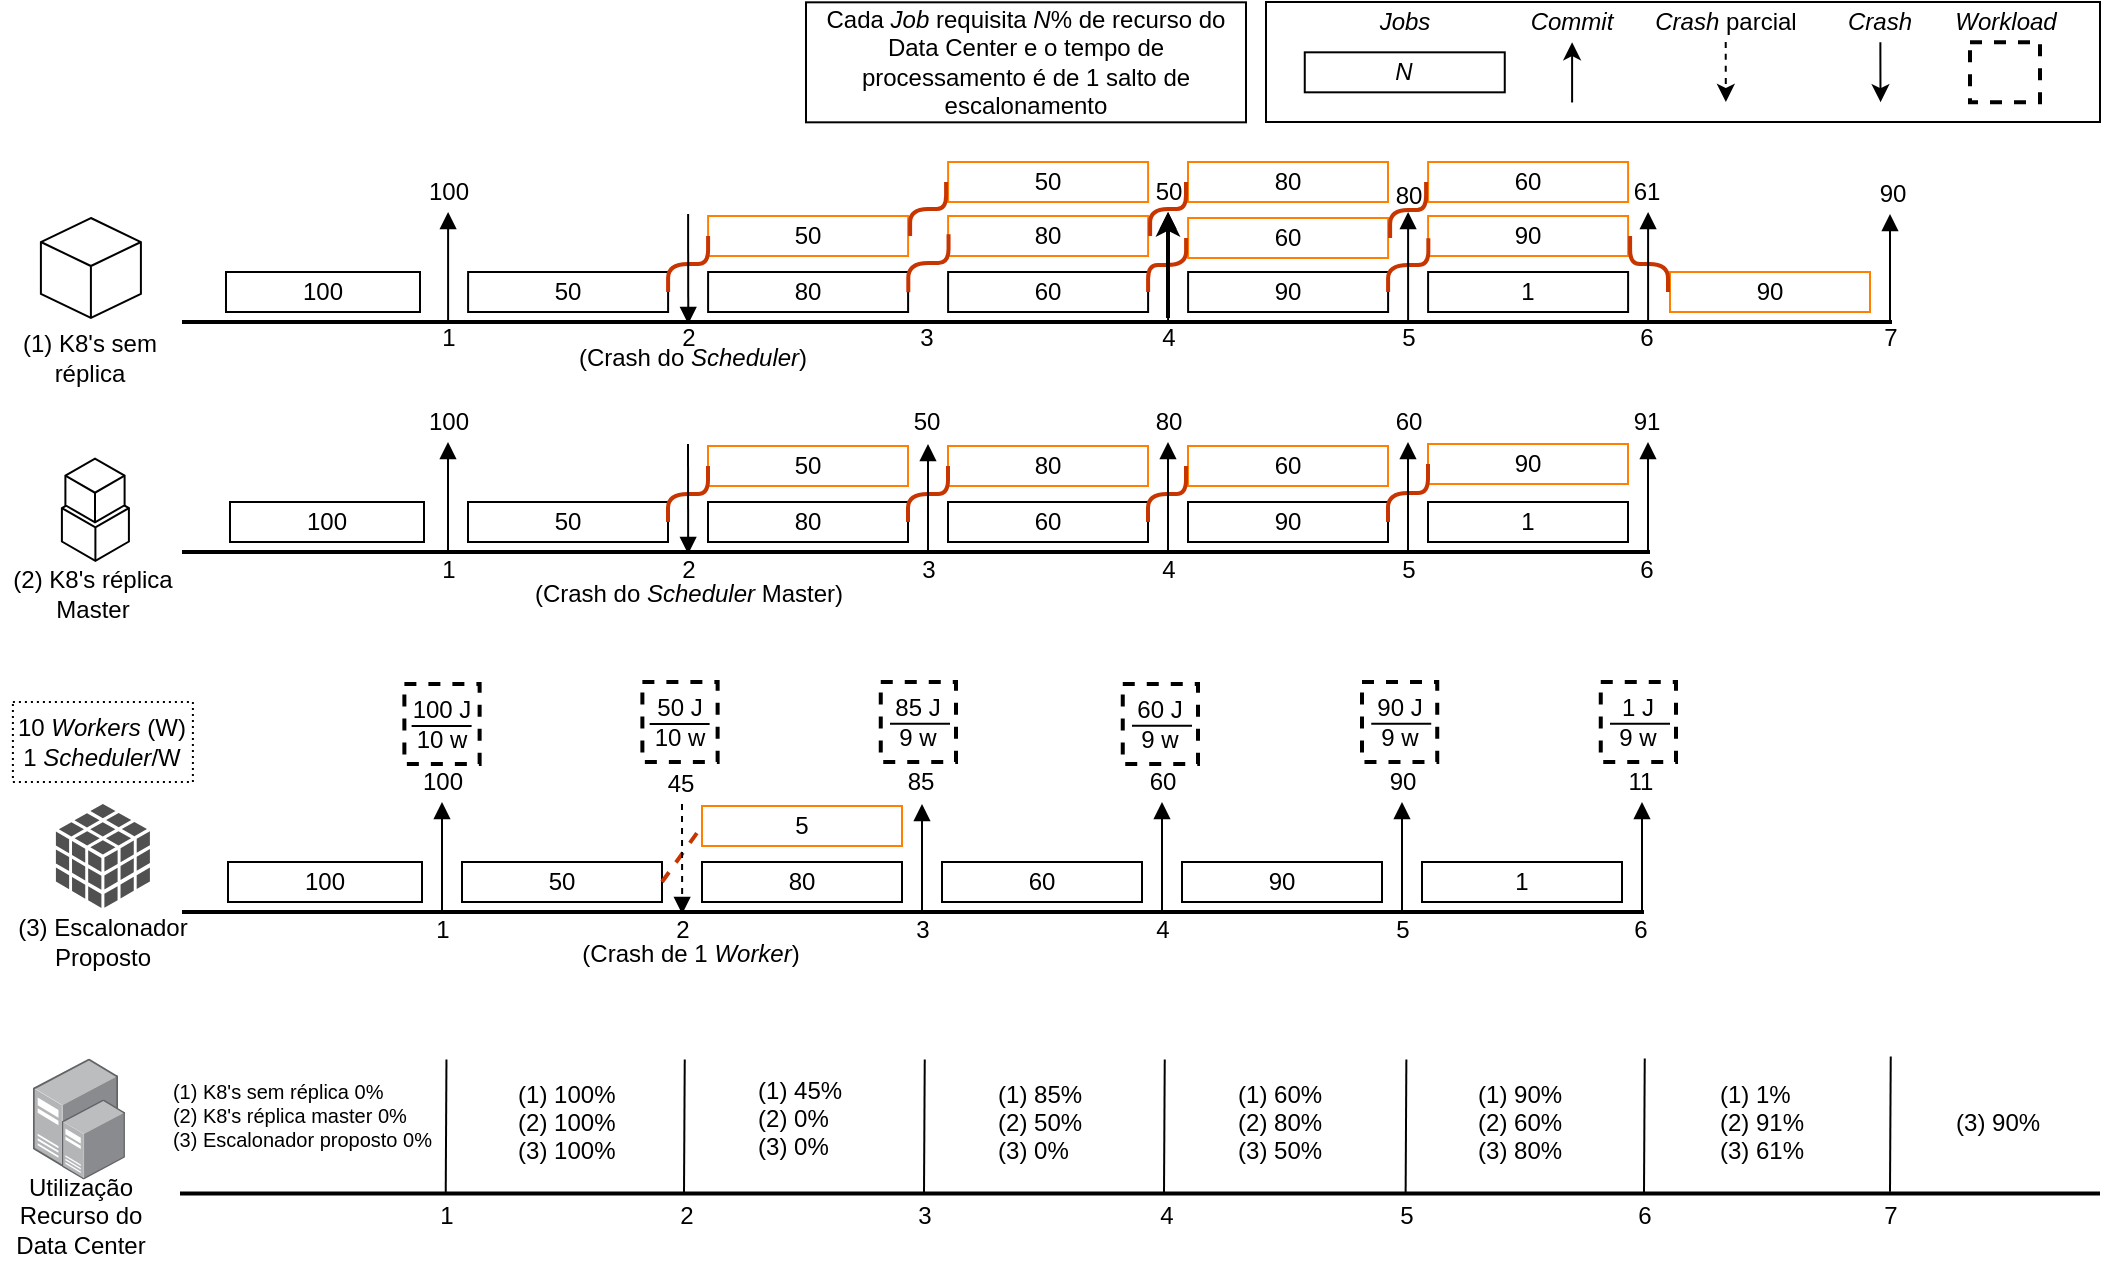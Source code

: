 <mxfile version="15.4.3" type="github">
  <diagram id="FEtA8soinpY8gCQ8ov9e" name="Page-1">
    <mxGraphModel dx="1822" dy="794" grid="1" gridSize="10" guides="1" tooltips="1" connect="1" arrows="1" fold="1" page="0" pageScale="1" pageWidth="827" pageHeight="1169" math="0" shadow="0">
      <root>
        <mxCell id="0" />
        <object label="work load" id="1">
          <mxCell parent="0" />
        </object>
        <mxCell id="Z7xoSQg9jsAGD2zMsVOJ-81" value="100" style="rounded=0;whiteSpace=wrap;html=1;strokeWidth=1;fillColor=none;" parent="1" vertex="1">
          <mxGeometry x="-87" y="550" width="97" height="20" as="geometry" />
        </mxCell>
        <mxCell id="Z7xoSQg9jsAGD2zMsVOJ-93" value="50" style="rounded=0;whiteSpace=wrap;html=1;strokeWidth=1;fillColor=none;" parent="1" vertex="1">
          <mxGeometry x="30" y="550" width="100" height="20" as="geometry" />
        </mxCell>
        <mxCell id="Z7xoSQg9jsAGD2zMsVOJ-104" value="80" style="rounded=0;whiteSpace=wrap;html=1;strokeWidth=1;fillColor=none;" parent="1" vertex="1">
          <mxGeometry x="150" y="550" width="100" height="20" as="geometry" />
        </mxCell>
        <mxCell id="Z7xoSQg9jsAGD2zMsVOJ-105" value="5" style="rounded=0;whiteSpace=wrap;html=1;strokeWidth=1;fillColor=none;perimeterSpacing=1;strokeColor=#FF8000;" parent="1" vertex="1">
          <mxGeometry x="150" y="522" width="100" height="20" as="geometry" />
        </mxCell>
        <mxCell id="Z7xoSQg9jsAGD2zMsVOJ-107" value="" style="endArrow=none;dashed=1;html=1;strokeWidth=2;exitX=1;exitY=0.5;exitDx=0;exitDy=0;fillColor=#fa6800;strokeColor=#C73500;" parent="1" source="Z7xoSQg9jsAGD2zMsVOJ-93" edge="1">
          <mxGeometry width="50" height="50" relative="1" as="geometry">
            <mxPoint x="270" y="670" as="sourcePoint" />
            <mxPoint x="150" y="532" as="targetPoint" />
          </mxGeometry>
        </mxCell>
        <mxCell id="Z7xoSQg9jsAGD2zMsVOJ-115" value="60" style="rounded=0;whiteSpace=wrap;html=1;strokeWidth=1;fillColor=none;" parent="1" vertex="1">
          <mxGeometry x="270" y="550" width="100" height="20" as="geometry" />
        </mxCell>
        <mxCell id="Z7xoSQg9jsAGD2zMsVOJ-119" value="90" style="rounded=0;whiteSpace=wrap;html=1;strokeWidth=1;fillColor=none;" parent="1" vertex="1">
          <mxGeometry x="390" y="550" width="100" height="20" as="geometry" />
        </mxCell>
        <mxCell id="Z7xoSQg9jsAGD2zMsVOJ-132" value="1" style="rounded=0;whiteSpace=wrap;html=1;strokeWidth=1;fillColor=none;" parent="1" vertex="1">
          <mxGeometry x="510" y="550" width="100" height="20" as="geometry" />
        </mxCell>
        <mxCell id="Z7xoSQg9jsAGD2zMsVOJ-150" value="50" style="rounded=0;whiteSpace=wrap;html=1;strokeWidth=1;fillColor=none;" parent="1" vertex="1">
          <mxGeometry x="33" y="370" width="100" height="20" as="geometry" />
        </mxCell>
        <mxCell id="Z7xoSQg9jsAGD2zMsVOJ-154" value="80" style="rounded=0;whiteSpace=wrap;html=1;strokeWidth=1;fillColor=none;" parent="1" vertex="1">
          <mxGeometry x="153" y="370" width="100" height="20" as="geometry" />
        </mxCell>
        <mxCell id="Z7xoSQg9jsAGD2zMsVOJ-155" value="50" style="rounded=0;whiteSpace=wrap;html=1;strokeWidth=1;fillColor=none;perimeterSpacing=1;strokeColor=#FF8000;" parent="1" vertex="1">
          <mxGeometry x="153" y="342" width="100" height="20" as="geometry" />
        </mxCell>
        <mxCell id="Z7xoSQg9jsAGD2zMsVOJ-156" value="" style="endArrow=none;html=1;strokeWidth=2;exitX=1;exitY=0.5;exitDx=0;exitDy=0;fillColor=#fa6800;strokeColor=#C73500;edgeStyle=elbowEdgeStyle;elbow=vertical;" parent="1" source="Z7xoSQg9jsAGD2zMsVOJ-150" edge="1">
          <mxGeometry width="50" height="50" relative="1" as="geometry">
            <mxPoint x="273" y="490" as="sourcePoint" />
            <mxPoint x="153" y="352" as="targetPoint" />
          </mxGeometry>
        </mxCell>
        <mxCell id="Z7xoSQg9jsAGD2zMsVOJ-159" value="60" style="rounded=0;whiteSpace=wrap;html=1;strokeWidth=1;fillColor=none;" parent="1" vertex="1">
          <mxGeometry x="273" y="370" width="100" height="20" as="geometry" />
        </mxCell>
        <mxCell id="Z7xoSQg9jsAGD2zMsVOJ-160" value="80" style="rounded=0;whiteSpace=wrap;html=1;strokeWidth=1;fillColor=none;perimeterSpacing=1;strokeColor=#FF8000;" parent="1" vertex="1">
          <mxGeometry x="273" y="342" width="100" height="20" as="geometry" />
        </mxCell>
        <mxCell id="Z7xoSQg9jsAGD2zMsVOJ-161" value="" style="endArrow=none;html=1;strokeWidth=2;exitX=1;exitY=0.5;exitDx=0;exitDy=0;fillColor=#fa6800;strokeColor=#C73500;edgeStyle=elbowEdgeStyle;elbow=vertical;" parent="1" edge="1">
          <mxGeometry width="50" height="50" relative="1" as="geometry">
            <mxPoint x="253" y="380" as="sourcePoint" />
            <mxPoint x="273" y="352.0" as="targetPoint" />
          </mxGeometry>
        </mxCell>
        <mxCell id="Z7xoSQg9jsAGD2zMsVOJ-163" value="90" style="rounded=0;whiteSpace=wrap;html=1;strokeWidth=1;fillColor=none;" parent="1" vertex="1">
          <mxGeometry x="393" y="370" width="100" height="20" as="geometry" />
        </mxCell>
        <mxCell id="Z7xoSQg9jsAGD2zMsVOJ-164" value="60" style="rounded=0;whiteSpace=wrap;html=1;strokeWidth=1;fillColor=none;perimeterSpacing=1;strokeColor=#FF8000;" parent="1" vertex="1">
          <mxGeometry x="393" y="342" width="100" height="20" as="geometry" />
        </mxCell>
        <mxCell id="Z7xoSQg9jsAGD2zMsVOJ-165" value="" style="endArrow=none;html=1;strokeWidth=2;exitX=1;exitY=0.5;exitDx=0;exitDy=0;fillColor=#fa6800;strokeColor=#C73500;entryX=0;entryY=0.5;entryDx=0;entryDy=0;edgeStyle=elbowEdgeStyle;elbow=vertical;" parent="1" source="Z7xoSQg9jsAGD2zMsVOJ-159" target="Z7xoSQg9jsAGD2zMsVOJ-164" edge="1">
          <mxGeometry width="50" height="50" relative="1" as="geometry">
            <mxPoint x="293" y="420" as="sourcePoint" />
            <mxPoint x="313" y="392.0" as="targetPoint" />
          </mxGeometry>
        </mxCell>
        <mxCell id="Z7xoSQg9jsAGD2zMsVOJ-169" value="1" style="rounded=0;whiteSpace=wrap;html=1;strokeWidth=1;fillColor=none;" parent="1" vertex="1">
          <mxGeometry x="513" y="370" width="100" height="20" as="geometry" />
        </mxCell>
        <mxCell id="Z7xoSQg9jsAGD2zMsVOJ-185" value="50" style="rounded=0;whiteSpace=wrap;html=1;strokeWidth=1;fillColor=none;" parent="1" vertex="1">
          <mxGeometry x="33.05" y="255" width="100" height="20" as="geometry" />
        </mxCell>
        <mxCell id="Z7xoSQg9jsAGD2zMsVOJ-188" value="80" style="rounded=0;whiteSpace=wrap;html=1;strokeWidth=1;fillColor=none;" parent="1" vertex="1">
          <mxGeometry x="153.05" y="255" width="100" height="20" as="geometry" />
        </mxCell>
        <mxCell id="Z7xoSQg9jsAGD2zMsVOJ-189" value="50" style="rounded=0;whiteSpace=wrap;html=1;strokeWidth=1;fillColor=none;perimeterSpacing=1;strokeColor=#FF8000;" parent="1" vertex="1">
          <mxGeometry x="153.05" y="227" width="100" height="20" as="geometry" />
        </mxCell>
        <mxCell id="Z7xoSQg9jsAGD2zMsVOJ-190" value="" style="endArrow=none;html=1;strokeWidth=2;exitX=1;exitY=0.5;exitDx=0;exitDy=0;fillColor=#fa6800;strokeColor=#C73500;edgeStyle=elbowEdgeStyle;elbow=vertical;" parent="1" source="Z7xoSQg9jsAGD2zMsVOJ-185" edge="1">
          <mxGeometry width="50" height="50" relative="1" as="geometry">
            <mxPoint x="273.05" y="375" as="sourcePoint" />
            <mxPoint x="153.05" y="237.0" as="targetPoint" />
          </mxGeometry>
        </mxCell>
        <mxCell id="Z7xoSQg9jsAGD2zMsVOJ-193" value="60" style="rounded=0;whiteSpace=wrap;html=1;strokeWidth=1;fillColor=none;" parent="1" vertex="1">
          <mxGeometry x="273.05" y="255" width="100" height="20" as="geometry" />
        </mxCell>
        <mxCell id="Z7xoSQg9jsAGD2zMsVOJ-194" value="80" style="rounded=0;whiteSpace=wrap;html=1;strokeWidth=1;fillColor=none;perimeterSpacing=1;strokeColor=#FF8000;" parent="1" vertex="1">
          <mxGeometry x="273.05" y="227" width="100" height="20" as="geometry" />
        </mxCell>
        <mxCell id="Z7xoSQg9jsAGD2zMsVOJ-197" value="90" style="rounded=0;whiteSpace=wrap;html=1;strokeWidth=1;fillColor=none;" parent="1" vertex="1">
          <mxGeometry x="393.05" y="255" width="100" height="20" as="geometry" />
        </mxCell>
        <mxCell id="Z7xoSQg9jsAGD2zMsVOJ-198" value="80" style="rounded=0;whiteSpace=wrap;html=1;strokeWidth=1;fillColor=none;perimeterSpacing=1;strokeColor=#FF8000;" parent="1" vertex="1">
          <mxGeometry x="393.0" y="200" width="100" height="20" as="geometry" />
        </mxCell>
        <mxCell id="Z7xoSQg9jsAGD2zMsVOJ-203" value="1" style="rounded=0;whiteSpace=wrap;html=1;strokeWidth=1;fillColor=none;" parent="1" vertex="1">
          <mxGeometry x="513.05" y="255" width="100" height="20" as="geometry" />
        </mxCell>
        <mxCell id="Z7xoSQg9jsAGD2zMsVOJ-204" value="90" style="rounded=0;whiteSpace=wrap;html=1;strokeWidth=1;fillColor=none;perimeterSpacing=1;strokeColor=#FF8000;" parent="1" vertex="1">
          <mxGeometry x="513.05" y="227" width="100" height="20" as="geometry" />
        </mxCell>
        <mxCell id="Z7xoSQg9jsAGD2zMsVOJ-209" value="50" style="rounded=0;whiteSpace=wrap;html=1;strokeWidth=1;fillColor=none;perimeterSpacing=1;strokeColor=#FF8000;" parent="1" vertex="1">
          <mxGeometry x="273.05" y="200" width="100" height="20" as="geometry" />
        </mxCell>
        <mxCell id="Z7xoSQg9jsAGD2zMsVOJ-211" value="" style="endArrow=none;html=1;strokeWidth=2;fillColor=#fa6800;strokeColor=#C73500;exitX=1;exitY=0.5;exitDx=0;exitDy=0;entryX=0;entryY=0.5;entryDx=0;entryDy=0;edgeStyle=elbowEdgeStyle;elbow=vertical;" parent="1" source="Z7xoSQg9jsAGD2zMsVOJ-189" target="Z7xoSQg9jsAGD2zMsVOJ-209" edge="1">
          <mxGeometry width="50" height="50" relative="1" as="geometry">
            <mxPoint x="263.05" y="240" as="sourcePoint" />
            <mxPoint x="243.05" y="195" as="targetPoint" />
          </mxGeometry>
        </mxCell>
        <mxCell id="Z7xoSQg9jsAGD2zMsVOJ-212" value="" style="endArrow=none;html=1;strokeWidth=2;fillColor=#fa6800;strokeColor=#C73500;exitX=1.001;exitY=0.507;exitDx=0;exitDy=0;exitPerimeter=0;entryX=0.012;entryY=0.463;entryDx=0;entryDy=0;entryPerimeter=0;edgeStyle=elbowEdgeStyle;elbow=vertical;" parent="1" source="Z7xoSQg9jsAGD2zMsVOJ-188" target="Z7xoSQg9jsAGD2zMsVOJ-194" edge="1">
          <mxGeometry width="50" height="50" relative="1" as="geometry">
            <mxPoint x="253.05" y="269" as="sourcePoint" />
            <mxPoint x="263.05" y="237" as="targetPoint" />
          </mxGeometry>
        </mxCell>
        <mxCell id="PUl2zVGVNQpJpccV3JuQ-2" value="100" style="rounded=0;whiteSpace=wrap;html=1;strokeWidth=1;fillColor=none;" parent="1" vertex="1">
          <mxGeometry x="-86" y="370" width="97" height="20" as="geometry" />
        </mxCell>
        <mxCell id="PUl2zVGVNQpJpccV3JuQ-4" value="100" style="rounded=0;whiteSpace=wrap;html=1;strokeWidth=1;fillColor=none;" parent="1" vertex="1">
          <mxGeometry x="-88" y="255" width="97" height="20" as="geometry" />
        </mxCell>
        <mxCell id="bL0ik9NKwifECW42rk_7-153" value="90" style="rounded=0;whiteSpace=wrap;html=1;strokeWidth=1;strokeColor=#FF8000;" parent="1" vertex="1">
          <mxGeometry x="513" y="341" width="100" height="20" as="geometry" />
        </mxCell>
        <mxCell id="bL0ik9NKwifECW42rk_7-154" value="" style="endArrow=none;html=1;strokeWidth=2;exitX=1;exitY=0.5;exitDx=0;exitDy=0;fillColor=#fa6800;strokeColor=#C73500;entryX=0;entryY=0.5;entryDx=0;entryDy=0;edgeStyle=elbowEdgeStyle;elbow=vertical;" parent="1" source="Z7xoSQg9jsAGD2zMsVOJ-163" target="bL0ik9NKwifECW42rk_7-153" edge="1">
          <mxGeometry width="50" height="50" relative="1" as="geometry">
            <mxPoint x="383" y="390" as="sourcePoint" />
            <mxPoint x="402" y="362" as="targetPoint" />
          </mxGeometry>
        </mxCell>
        <mxCell id="bL0ik9NKwifECW42rk_7-159" value="60" style="rounded=0;whiteSpace=wrap;html=1;strokeWidth=1;fillColor=none;perimeterSpacing=1;strokeColor=#FF8000;" parent="1" vertex="1">
          <mxGeometry x="393.05" y="228" width="100" height="20" as="geometry" />
        </mxCell>
        <mxCell id="bL0ik9NKwifECW42rk_7-160" value="" style="endArrow=none;html=1;strokeWidth=2;fillColor=#fa6800;strokeColor=#C73500;entryX=1;entryY=0.5;entryDx=0;entryDy=0;exitX=0;exitY=0.5;exitDx=0;exitDy=0;edgeStyle=elbowEdgeStyle;elbow=vertical;" parent="1" source="bL0ik9NKwifECW42rk_7-159" target="Z7xoSQg9jsAGD2zMsVOJ-193" edge="1">
          <mxGeometry width="50" height="50" relative="1" as="geometry">
            <mxPoint x="440" y="312.22" as="sourcePoint" />
            <mxPoint x="283.274" y="246.186" as="targetPoint" />
          </mxGeometry>
        </mxCell>
        <mxCell id="bL0ik9NKwifECW42rk_7-161" value="" style="endArrow=none;html=1;strokeWidth=2;fillColor=#fa6800;strokeColor=#C73500;exitX=1;exitY=0.5;exitDx=0;exitDy=0;entryX=0;entryY=0.5;entryDx=0;entryDy=0;edgeStyle=elbowEdgeStyle;elbow=vertical;" parent="1" source="Z7xoSQg9jsAGD2zMsVOJ-194" target="Z7xoSQg9jsAGD2zMsVOJ-198" edge="1">
          <mxGeometry width="50" height="50" relative="1" as="geometry">
            <mxPoint x="264.05" y="247" as="sourcePoint" />
            <mxPoint x="282.05" y="220" as="targetPoint" />
          </mxGeometry>
        </mxCell>
        <mxCell id="bL0ik9NKwifECW42rk_7-162" value="" style="endArrow=none;html=1;strokeWidth=2;fillColor=#fa6800;strokeColor=#C73500;exitX=1;exitY=0.5;exitDx=0;exitDy=0;entryX=0.011;entryY=0.552;entryDx=0;entryDy=0;entryPerimeter=0;edgeStyle=elbowEdgeStyle;elbow=vertical;" parent="1" source="Z7xoSQg9jsAGD2zMsVOJ-197" target="Z7xoSQg9jsAGD2zMsVOJ-204" edge="1">
          <mxGeometry width="50" height="50" relative="1" as="geometry">
            <mxPoint x="383.438" y="215.028" as="sourcePoint" />
            <mxPoint x="402.714" y="214.874" as="targetPoint" />
          </mxGeometry>
        </mxCell>
        <mxCell id="bL0ik9NKwifECW42rk_7-163" value="60" style="rounded=0;whiteSpace=wrap;html=1;strokeWidth=1;fillColor=none;perimeterSpacing=1;strokeColor=#FF8000;" parent="1" vertex="1">
          <mxGeometry x="513.05" y="200" width="100" height="20" as="geometry" />
        </mxCell>
        <mxCell id="bL0ik9NKwifECW42rk_7-164" value="" style="endArrow=none;html=1;strokeWidth=2;fillColor=#fa6800;strokeColor=#C73500;exitX=1;exitY=0.5;exitDx=0;exitDy=0;entryX=0;entryY=0.5;entryDx=0;entryDy=0;edgeStyle=elbowEdgeStyle;elbow=vertical;" parent="1" source="bL0ik9NKwifECW42rk_7-159" target="bL0ik9NKwifECW42rk_7-163" edge="1">
          <mxGeometry width="50" height="50" relative="1" as="geometry">
            <mxPoint x="503.05" y="275.0" as="sourcePoint" />
            <mxPoint x="523.172" y="248.144" as="targetPoint" />
          </mxGeometry>
        </mxCell>
        <mxCell id="bL0ik9NKwifECW42rk_7-167" value="90" style="rounded=0;whiteSpace=wrap;html=1;strokeWidth=1;fillColor=none;perimeterSpacing=1;strokeColor=#FF8000;" parent="1" vertex="1">
          <mxGeometry x="634" y="255" width="100" height="20" as="geometry" />
        </mxCell>
        <mxCell id="bL0ik9NKwifECW42rk_7-168" value="" style="endArrow=none;html=1;strokeWidth=2;fillColor=#fa6800;strokeColor=#C73500;exitX=0;exitY=0.5;exitDx=0;exitDy=0;entryX=1;entryY=0.5;entryDx=0;entryDy=0;edgeStyle=elbowEdgeStyle;elbow=vertical;" parent="1" source="bL0ik9NKwifECW42rk_7-167" target="Z7xoSQg9jsAGD2zMsVOJ-204" edge="1">
          <mxGeometry width="50" height="50" relative="1" as="geometry">
            <mxPoint x="640" y="266.43" as="sourcePoint" />
            <mxPoint x="660.122" y="239.574" as="targetPoint" />
          </mxGeometry>
        </mxCell>
        <mxCell id="Si2Vcu1wcxDljG82Q7qR-11" value="Background" parent="0" />
        <mxCell id="Si2Vcu1wcxDljG82Q7qR-12" value="" style="points=[];aspect=fixed;html=1;align=center;shadow=0;dashed=0;image;image=img/lib/allied_telesis/computer_and_terminals/Server_Desktop.svg;fillColor=none;" vertex="1" parent="Si2Vcu1wcxDljG82Q7qR-11">
          <mxGeometry x="-184.55" y="648.22" width="42.6" height="54" as="geometry" />
        </mxCell>
        <mxCell id="Si2Vcu1wcxDljG82Q7qR-13" value="(3) Escalonador Proposto" style="text;html=1;strokeColor=none;fillColor=none;align=center;verticalAlign=middle;whiteSpace=wrap;rounded=0;" vertex="1" parent="Si2Vcu1wcxDljG82Q7qR-11">
          <mxGeometry x="-196.83" y="580" width="94.55" height="20" as="geometry" />
        </mxCell>
        <mxCell id="Si2Vcu1wcxDljG82Q7qR-14" value="" style="shadow=0;dashed=0;html=1;strokeColor=none;fillColor=#505050;labelPosition=center;verticalLabelPosition=bottom;verticalAlign=top;outlineConnect=0;align=center;shape=mxgraph.office.databases.database_cube;" vertex="1" parent="Si2Vcu1wcxDljG82Q7qR-11">
          <mxGeometry x="-173.05" y="521" width="47" height="52" as="geometry" />
        </mxCell>
        <mxCell id="Si2Vcu1wcxDljG82Q7qR-15" value="" style="html=1;whiteSpace=wrap;aspect=fixed;shape=isoCube;backgroundOutline=1;" vertex="1" parent="Si2Vcu1wcxDljG82Q7qR-11">
          <mxGeometry x="-170.05" y="362.78" width="33.5" height="37.22" as="geometry" />
        </mxCell>
        <mxCell id="Si2Vcu1wcxDljG82Q7qR-16" value="" style="html=1;whiteSpace=wrap;aspect=fixed;shape=isoCube;backgroundOutline=1;" vertex="1" parent="Si2Vcu1wcxDljG82Q7qR-11">
          <mxGeometry x="-168.3" y="347.78" width="29.6" height="32.89" as="geometry" />
        </mxCell>
        <mxCell id="Si2Vcu1wcxDljG82Q7qR-17" value="" style="whiteSpace=wrap;html=1;shape=mxgraph.basic.isocube;isoAngle=15;" vertex="1" parent="Si2Vcu1wcxDljG82Q7qR-11">
          <mxGeometry x="-180.55" y="228" width="50" height="50" as="geometry" />
        </mxCell>
        <mxCell id="Si2Vcu1wcxDljG82Q7qR-18" value="(2) K8&#39;s réplica Master" style="text;html=1;strokeColor=none;fillColor=none;align=center;verticalAlign=middle;whiteSpace=wrap;rounded=0;" vertex="1" parent="Si2Vcu1wcxDljG82Q7qR-11">
          <mxGeometry x="-199.02" y="405.78" width="89.45" height="20" as="geometry" />
        </mxCell>
        <mxCell id="Si2Vcu1wcxDljG82Q7qR-19" value="(1) K8&#39;s sem réplica" style="text;html=1;strokeColor=none;fillColor=none;align=center;verticalAlign=middle;whiteSpace=wrap;rounded=0;" vertex="1" parent="Si2Vcu1wcxDljG82Q7qR-11">
          <mxGeometry x="-190.55" y="288" width="70" height="20" as="geometry" />
        </mxCell>
        <mxCell id="Si2Vcu1wcxDljG82Q7qR-20" value="" style="line;strokeWidth=2;html=1;container=0;" vertex="1" parent="Si2Vcu1wcxDljG82Q7qR-11">
          <mxGeometry x="-110" y="570" width="731" height="10" as="geometry" />
        </mxCell>
        <mxCell id="Si2Vcu1wcxDljG82Q7qR-21" value="" style="endArrow=block;html=1;strokeWidth=1;endFill=1;entryX=0.077;entryY=0.5;entryDx=0;entryDy=0;entryPerimeter=0;dashed=1;" edge="1" parent="Si2Vcu1wcxDljG82Q7qR-11">
          <mxGeometry width="50" height="50" relative="1" as="geometry">
            <mxPoint x="140" y="521" as="sourcePoint" />
            <mxPoint x="140.08" y="576" as="targetPoint" />
          </mxGeometry>
        </mxCell>
        <mxCell id="Si2Vcu1wcxDljG82Q7qR-23" value="" style="endArrow=block;html=1;strokeWidth=1;endFill=1;" edge="1" parent="Si2Vcu1wcxDljG82Q7qR-11">
          <mxGeometry width="50" height="50" relative="1" as="geometry">
            <mxPoint x="20" y="574" as="sourcePoint" />
            <mxPoint x="20" y="520" as="targetPoint" />
          </mxGeometry>
        </mxCell>
        <mxCell id="Si2Vcu1wcxDljG82Q7qR-25" value="100" style="text;html=1;align=center;verticalAlign=middle;resizable=0;points=[];autosize=1;" vertex="1" parent="Si2Vcu1wcxDljG82Q7qR-11">
          <mxGeometry y="500" width="40" height="20" as="geometry" />
        </mxCell>
        <mxCell id="Si2Vcu1wcxDljG82Q7qR-26" value="45" style="text;html=1;align=center;verticalAlign=middle;resizable=0;points=[];autosize=1;" vertex="1" parent="Si2Vcu1wcxDljG82Q7qR-11">
          <mxGeometry x="124" y="501" width="30" height="20" as="geometry" />
        </mxCell>
        <mxCell id="Si2Vcu1wcxDljG82Q7qR-27" value="" style="endArrow=block;html=1;strokeWidth=1;endFill=1;" edge="1" parent="Si2Vcu1wcxDljG82Q7qR-11">
          <mxGeometry width="50" height="50" relative="1" as="geometry">
            <mxPoint x="260" y="575" as="sourcePoint" />
            <mxPoint x="260" y="521" as="targetPoint" />
          </mxGeometry>
        </mxCell>
        <mxCell id="Si2Vcu1wcxDljG82Q7qR-31" value="85" style="text;html=1;align=center;verticalAlign=middle;resizable=0;points=[];autosize=1;" vertex="1" parent="Si2Vcu1wcxDljG82Q7qR-11">
          <mxGeometry x="244" y="500" width="30" height="20" as="geometry" />
        </mxCell>
        <mxCell id="Si2Vcu1wcxDljG82Q7qR-33" value="" style="endArrow=block;html=1;strokeWidth=1;endFill=1;" edge="1" parent="Si2Vcu1wcxDljG82Q7qR-11">
          <mxGeometry width="50" height="50" relative="1" as="geometry">
            <mxPoint x="380" y="574" as="sourcePoint" />
            <mxPoint x="380" y="520" as="targetPoint" />
          </mxGeometry>
        </mxCell>
        <mxCell id="Si2Vcu1wcxDljG82Q7qR-35" value="" style="endArrow=block;html=1;strokeWidth=1;endFill=1;" edge="1" parent="Si2Vcu1wcxDljG82Q7qR-11">
          <mxGeometry width="50" height="50" relative="1" as="geometry">
            <mxPoint x="500" y="574.0" as="sourcePoint" />
            <mxPoint x="500" y="520" as="targetPoint" />
          </mxGeometry>
        </mxCell>
        <mxCell id="Si2Vcu1wcxDljG82Q7qR-36" value="60" style="text;html=1;align=center;verticalAlign=middle;resizable=0;points=[];autosize=1;" vertex="1" parent="Si2Vcu1wcxDljG82Q7qR-11">
          <mxGeometry x="365" y="500" width="30" height="20" as="geometry" />
        </mxCell>
        <mxCell id="Si2Vcu1wcxDljG82Q7qR-37" value="90" style="text;html=1;align=center;verticalAlign=middle;resizable=0;points=[];autosize=1;" vertex="1" parent="Si2Vcu1wcxDljG82Q7qR-11">
          <mxGeometry x="485" y="500" width="30" height="20" as="geometry" />
        </mxCell>
        <mxCell id="Si2Vcu1wcxDljG82Q7qR-39" value="" style="endArrow=block;html=1;strokeWidth=1;endFill=1;" edge="1" parent="Si2Vcu1wcxDljG82Q7qR-11">
          <mxGeometry width="50" height="50" relative="1" as="geometry">
            <mxPoint x="620" y="574.0" as="sourcePoint" />
            <mxPoint x="620" y="520" as="targetPoint" />
          </mxGeometry>
        </mxCell>
        <mxCell id="Si2Vcu1wcxDljG82Q7qR-40" value="11" style="text;html=1;align=center;verticalAlign=middle;resizable=0;points=[];autosize=1;" vertex="1" parent="Si2Vcu1wcxDljG82Q7qR-11">
          <mxGeometry x="604" y="500" width="30" height="20" as="geometry" />
        </mxCell>
        <mxCell id="Si2Vcu1wcxDljG82Q7qR-41" value="" style="line;strokeWidth=2;html=1;container=0;" vertex="1" parent="Si2Vcu1wcxDljG82Q7qR-11">
          <mxGeometry x="-110" y="390" width="734" height="10" as="geometry" />
        </mxCell>
        <mxCell id="Si2Vcu1wcxDljG82Q7qR-42" value="" style="endArrow=block;html=1;strokeWidth=1;endFill=1;entryX=0.077;entryY=0.5;entryDx=0;entryDy=0;entryPerimeter=0;" edge="1" parent="Si2Vcu1wcxDljG82Q7qR-11">
          <mxGeometry width="50" height="50" relative="1" as="geometry">
            <mxPoint x="143" y="341" as="sourcePoint" />
            <mxPoint x="143.08" y="396" as="targetPoint" />
          </mxGeometry>
        </mxCell>
        <mxCell id="Si2Vcu1wcxDljG82Q7qR-43" value="" style="endArrow=block;html=1;strokeWidth=1;endFill=1;" edge="1" parent="Si2Vcu1wcxDljG82Q7qR-11">
          <mxGeometry width="50" height="50" relative="1" as="geometry">
            <mxPoint x="23" y="394" as="sourcePoint" />
            <mxPoint x="23" y="340" as="targetPoint" />
          </mxGeometry>
        </mxCell>
        <mxCell id="Si2Vcu1wcxDljG82Q7qR-45" value="100" style="text;html=1;align=center;verticalAlign=middle;resizable=0;points=[];autosize=1;" vertex="1" parent="Si2Vcu1wcxDljG82Q7qR-11">
          <mxGeometry x="3" y="320" width="40" height="20" as="geometry" />
        </mxCell>
        <mxCell id="Si2Vcu1wcxDljG82Q7qR-46" value="" style="endArrow=block;html=1;strokeWidth=1;endFill=1;" edge="1" parent="Si2Vcu1wcxDljG82Q7qR-11">
          <mxGeometry width="50" height="50" relative="1" as="geometry">
            <mxPoint x="263" y="395" as="sourcePoint" />
            <mxPoint x="263" y="341" as="targetPoint" />
          </mxGeometry>
        </mxCell>
        <mxCell id="Si2Vcu1wcxDljG82Q7qR-50" value="50" style="text;html=1;align=center;verticalAlign=middle;resizable=0;points=[];autosize=1;" vertex="1" parent="Si2Vcu1wcxDljG82Q7qR-11">
          <mxGeometry x="247" y="320" width="30" height="20" as="geometry" />
        </mxCell>
        <mxCell id="Si2Vcu1wcxDljG82Q7qR-54" value="" style="endArrow=block;html=1;strokeWidth=1;endFill=1;" edge="1" parent="Si2Vcu1wcxDljG82Q7qR-11">
          <mxGeometry width="50" height="50" relative="1" as="geometry">
            <mxPoint x="383" y="394" as="sourcePoint" />
            <mxPoint x="383" y="340" as="targetPoint" />
          </mxGeometry>
        </mxCell>
        <mxCell id="Si2Vcu1wcxDljG82Q7qR-58" value="" style="endArrow=block;html=1;strokeWidth=1;endFill=1;" edge="1" parent="Si2Vcu1wcxDljG82Q7qR-11">
          <mxGeometry width="50" height="50" relative="1" as="geometry">
            <mxPoint x="503" y="394.0" as="sourcePoint" />
            <mxPoint x="503" y="340" as="targetPoint" />
          </mxGeometry>
        </mxCell>
        <mxCell id="Si2Vcu1wcxDljG82Q7qR-59" value="80" style="text;html=1;align=center;verticalAlign=middle;resizable=0;points=[];autosize=1;" vertex="1" parent="Si2Vcu1wcxDljG82Q7qR-11">
          <mxGeometry x="368" y="320" width="30" height="20" as="geometry" />
        </mxCell>
        <mxCell id="Si2Vcu1wcxDljG82Q7qR-60" value="60" style="text;html=1;align=center;verticalAlign=middle;resizable=0;points=[];autosize=1;" vertex="1" parent="Si2Vcu1wcxDljG82Q7qR-11">
          <mxGeometry x="488" y="320" width="30" height="20" as="geometry" />
        </mxCell>
        <mxCell id="Si2Vcu1wcxDljG82Q7qR-62" value="" style="endArrow=block;html=1;strokeWidth=1;endFill=1;" edge="1" parent="Si2Vcu1wcxDljG82Q7qR-11">
          <mxGeometry width="50" height="50" relative="1" as="geometry">
            <mxPoint x="623" y="394.0" as="sourcePoint" />
            <mxPoint x="623" y="340" as="targetPoint" />
          </mxGeometry>
        </mxCell>
        <mxCell id="Si2Vcu1wcxDljG82Q7qR-63" value="91" style="text;html=1;align=center;verticalAlign=middle;resizable=0;points=[];autosize=1;" vertex="1" parent="Si2Vcu1wcxDljG82Q7qR-11">
          <mxGeometry x="607" y="320" width="30" height="20" as="geometry" />
        </mxCell>
        <mxCell id="Si2Vcu1wcxDljG82Q7qR-64" value="" style="line;strokeWidth=2;html=1;container=0;" vertex="1" parent="Si2Vcu1wcxDljG82Q7qR-11">
          <mxGeometry x="-110" y="275" width="855" height="10" as="geometry" />
        </mxCell>
        <mxCell id="Si2Vcu1wcxDljG82Q7qR-65" value="" style="endArrow=block;html=1;strokeWidth=1;endFill=1;entryX=0.077;entryY=0.5;entryDx=0;entryDy=0;entryPerimeter=0;" edge="1" parent="Si2Vcu1wcxDljG82Q7qR-11">
          <mxGeometry width="50" height="50" relative="1" as="geometry">
            <mxPoint x="143.05" y="226.0" as="sourcePoint" />
            <mxPoint x="143.13" y="281.0" as="targetPoint" />
          </mxGeometry>
        </mxCell>
        <mxCell id="Si2Vcu1wcxDljG82Q7qR-66" value="" style="endArrow=block;html=1;strokeWidth=1;endFill=1;" edge="1" parent="Si2Vcu1wcxDljG82Q7qR-11">
          <mxGeometry width="50" height="50" relative="1" as="geometry">
            <mxPoint x="23.05" y="279.0" as="sourcePoint" />
            <mxPoint x="23.05" y="225.0" as="targetPoint" />
          </mxGeometry>
        </mxCell>
        <mxCell id="Si2Vcu1wcxDljG82Q7qR-68" value="100" style="text;html=1;align=center;verticalAlign=middle;resizable=0;points=[];autosize=1;" vertex="1" parent="Si2Vcu1wcxDljG82Q7qR-11">
          <mxGeometry x="3.05" y="205" width="40" height="20" as="geometry" />
        </mxCell>
        <mxCell id="Si2Vcu1wcxDljG82Q7qR-74" value="" style="endArrow=block;html=1;strokeWidth=1;endFill=1;" edge="1" parent="Si2Vcu1wcxDljG82Q7qR-11">
          <mxGeometry width="50" height="50" relative="1" as="geometry">
            <mxPoint x="383.05" y="279.0" as="sourcePoint" />
            <mxPoint x="383.05" y="225.0" as="targetPoint" />
          </mxGeometry>
        </mxCell>
        <mxCell id="Si2Vcu1wcxDljG82Q7qR-77" value="" style="endArrow=block;html=1;strokeWidth=1;endFill=1;" edge="1" parent="Si2Vcu1wcxDljG82Q7qR-11">
          <mxGeometry width="50" height="50" relative="1" as="geometry">
            <mxPoint x="503.05" y="279.0" as="sourcePoint" />
            <mxPoint x="503.05" y="225.0" as="targetPoint" />
          </mxGeometry>
        </mxCell>
        <mxCell id="Si2Vcu1wcxDljG82Q7qR-80" value="" style="endArrow=block;html=1;strokeWidth=1;endFill=1;" edge="1" parent="Si2Vcu1wcxDljG82Q7qR-11">
          <mxGeometry width="50" height="50" relative="1" as="geometry">
            <mxPoint x="623.05" y="279.0" as="sourcePoint" />
            <mxPoint x="623.05" y="225.0" as="targetPoint" />
          </mxGeometry>
        </mxCell>
        <mxCell id="Si2Vcu1wcxDljG82Q7qR-81" value="61" style="text;html=1;align=center;verticalAlign=middle;resizable=0;points=[];autosize=1;" vertex="1" parent="Si2Vcu1wcxDljG82Q7qR-11">
          <mxGeometry x="607.05" y="205" width="30" height="20" as="geometry" />
        </mxCell>
        <mxCell id="Si2Vcu1wcxDljG82Q7qR-85" value="10 &lt;i&gt;Workers&lt;/i&gt; (W)&lt;br&gt;1 &lt;i&gt;Scheduler&lt;/i&gt;/W" style="rounded=0;whiteSpace=wrap;html=1;dashed=1;fillColor=none;strokeWidth=1;align=center;dashPattern=1 2;" vertex="1" parent="Si2Vcu1wcxDljG82Q7qR-11">
          <mxGeometry x="-194.55" y="470" width="90" height="40" as="geometry" />
        </mxCell>
        <mxCell id="Si2Vcu1wcxDljG82Q7qR-86" value="100 J&lt;br&gt;10 w" style="rounded=0;whiteSpace=wrap;html=1;dashed=1;fillColor=none;strokeWidth=2;align=center;" vertex="1" parent="Si2Vcu1wcxDljG82Q7qR-11">
          <mxGeometry x="1.19" y="461" width="37.62" height="40" as="geometry" />
        </mxCell>
        <mxCell id="Si2Vcu1wcxDljG82Q7qR-87" value="" style="endArrow=none;html=1;strokeWidth=1;" edge="1" parent="Si2Vcu1wcxDljG82Q7qR-11">
          <mxGeometry width="50" height="50" relative="1" as="geometry">
            <mxPoint x="4.81" y="482" as="sourcePoint" />
            <mxPoint x="34.81" y="482" as="targetPoint" />
            <Array as="points">
              <mxPoint x="4.81" y="482" />
            </Array>
          </mxGeometry>
        </mxCell>
        <mxCell id="Si2Vcu1wcxDljG82Q7qR-88" value="50 J&lt;br&gt;10 w" style="rounded=0;whiteSpace=wrap;html=1;dashed=1;fillColor=none;strokeWidth=2;align=center;" vertex="1" parent="Si2Vcu1wcxDljG82Q7qR-11">
          <mxGeometry x="120.19" y="460" width="37.62" height="40" as="geometry" />
        </mxCell>
        <mxCell id="Si2Vcu1wcxDljG82Q7qR-89" value="" style="endArrow=none;html=1;strokeWidth=1;" edge="1" parent="Si2Vcu1wcxDljG82Q7qR-11">
          <mxGeometry width="50" height="50" relative="1" as="geometry">
            <mxPoint x="123.81" y="481" as="sourcePoint" />
            <mxPoint x="153.81" y="481" as="targetPoint" />
            <Array as="points">
              <mxPoint x="123.81" y="481" />
            </Array>
          </mxGeometry>
        </mxCell>
        <mxCell id="Si2Vcu1wcxDljG82Q7qR-90" value="85 J&lt;br&gt;9 w" style="rounded=0;whiteSpace=wrap;html=1;dashed=1;fillColor=none;strokeWidth=2;align=center;" vertex="1" parent="Si2Vcu1wcxDljG82Q7qR-11">
          <mxGeometry x="239.38" y="460" width="37.62" height="40" as="geometry" />
        </mxCell>
        <mxCell id="Si2Vcu1wcxDljG82Q7qR-91" value="" style="endArrow=none;html=1;strokeWidth=1;" edge="1" parent="Si2Vcu1wcxDljG82Q7qR-11">
          <mxGeometry width="50" height="50" relative="1" as="geometry">
            <mxPoint x="244" y="480.86" as="sourcePoint" />
            <mxPoint x="274" y="480.86" as="targetPoint" />
            <Array as="points">
              <mxPoint x="244" y="480.86" />
            </Array>
          </mxGeometry>
        </mxCell>
        <mxCell id="Si2Vcu1wcxDljG82Q7qR-92" value="60 J&lt;br&gt;9 w" style="rounded=0;whiteSpace=wrap;html=1;dashed=1;fillColor=none;strokeWidth=2;align=center;" vertex="1" parent="Si2Vcu1wcxDljG82Q7qR-11">
          <mxGeometry x="360.38" y="461" width="37.62" height="40" as="geometry" />
        </mxCell>
        <mxCell id="Si2Vcu1wcxDljG82Q7qR-93" value="" style="endArrow=none;html=1;strokeWidth=1;" edge="1" parent="Si2Vcu1wcxDljG82Q7qR-11">
          <mxGeometry width="50" height="50" relative="1" as="geometry">
            <mxPoint x="365" y="481.86" as="sourcePoint" />
            <mxPoint x="395" y="481.86" as="targetPoint" />
            <Array as="points">
              <mxPoint x="365" y="481.86" />
            </Array>
          </mxGeometry>
        </mxCell>
        <mxCell id="Si2Vcu1wcxDljG82Q7qR-94" value="90 J&lt;br&gt;9 w" style="rounded=0;whiteSpace=wrap;html=1;dashed=1;fillColor=none;strokeWidth=2;align=center;" vertex="1" parent="Si2Vcu1wcxDljG82Q7qR-11">
          <mxGeometry x="480" y="460" width="37.62" height="40" as="geometry" />
        </mxCell>
        <mxCell id="Si2Vcu1wcxDljG82Q7qR-95" value="" style="endArrow=none;html=1;strokeWidth=1;" edge="1" parent="Si2Vcu1wcxDljG82Q7qR-11">
          <mxGeometry width="50" height="50" relative="1" as="geometry">
            <mxPoint x="484.62" y="480.86" as="sourcePoint" />
            <mxPoint x="514.62" y="480.86" as="targetPoint" />
            <Array as="points">
              <mxPoint x="484.62" y="480.86" />
            </Array>
          </mxGeometry>
        </mxCell>
        <mxCell id="Si2Vcu1wcxDljG82Q7qR-96" value="1 J&lt;br&gt;9 w" style="rounded=0;whiteSpace=wrap;html=1;dashed=1;fillColor=none;strokeWidth=2;align=center;" vertex="1" parent="Si2Vcu1wcxDljG82Q7qR-11">
          <mxGeometry x="599.38" y="460" width="37.62" height="40" as="geometry" />
        </mxCell>
        <mxCell id="Si2Vcu1wcxDljG82Q7qR-97" value="" style="endArrow=none;html=1;strokeWidth=1;" edge="1" parent="Si2Vcu1wcxDljG82Q7qR-11">
          <mxGeometry width="50" height="50" relative="1" as="geometry">
            <mxPoint x="604.0" y="480.86" as="sourcePoint" />
            <mxPoint x="634.0" y="480.86" as="targetPoint" />
            <Array as="points">
              <mxPoint x="604" y="480.86" />
            </Array>
          </mxGeometry>
        </mxCell>
        <mxCell id="Si2Vcu1wcxDljG82Q7qR-98" value="1" style="text;html=1;align=center;verticalAlign=middle;resizable=0;points=[];autosize=1;" vertex="1" parent="Si2Vcu1wcxDljG82Q7qR-11">
          <mxGeometry x="13" y="278" width="20" height="20" as="geometry" />
        </mxCell>
        <mxCell id="Si2Vcu1wcxDljG82Q7qR-99" value="2" style="text;html=1;align=center;verticalAlign=middle;resizable=0;points=[];autosize=1;" vertex="1" parent="Si2Vcu1wcxDljG82Q7qR-11">
          <mxGeometry x="133.05" y="278" width="20" height="20" as="geometry" />
        </mxCell>
        <mxCell id="Si2Vcu1wcxDljG82Q7qR-100" value="3" style="text;html=1;align=center;verticalAlign=middle;resizable=0;points=[];autosize=1;" vertex="1" parent="Si2Vcu1wcxDljG82Q7qR-11">
          <mxGeometry x="252.0" y="278" width="20" height="20" as="geometry" />
        </mxCell>
        <mxCell id="Si2Vcu1wcxDljG82Q7qR-101" value="" style="edgeStyle=elbowEdgeStyle;rounded=0;orthogonalLoop=1;jettySize=auto;html=1;fontSize=10;strokeWidth=2;" edge="1" parent="Si2Vcu1wcxDljG82Q7qR-11" source="Si2Vcu1wcxDljG82Q7qR-102" target="Si2Vcu1wcxDljG82Q7qR-174">
          <mxGeometry relative="1" as="geometry" />
        </mxCell>
        <mxCell id="Si2Vcu1wcxDljG82Q7qR-102" value="4" style="text;html=1;align=center;verticalAlign=middle;resizable=0;points=[];autosize=1;" vertex="1" parent="Si2Vcu1wcxDljG82Q7qR-11">
          <mxGeometry x="373.05" y="278" width="20" height="20" as="geometry" />
        </mxCell>
        <mxCell id="Si2Vcu1wcxDljG82Q7qR-103" value="5" style="text;html=1;align=center;verticalAlign=middle;resizable=0;points=[];autosize=1;" vertex="1" parent="Si2Vcu1wcxDljG82Q7qR-11">
          <mxGeometry x="493" y="278" width="20" height="20" as="geometry" />
        </mxCell>
        <mxCell id="Si2Vcu1wcxDljG82Q7qR-104" value="6" style="text;html=1;align=center;verticalAlign=middle;resizable=0;points=[];autosize=1;" vertex="1" parent="Si2Vcu1wcxDljG82Q7qR-11">
          <mxGeometry x="612" y="278" width="20" height="20" as="geometry" />
        </mxCell>
        <mxCell id="Si2Vcu1wcxDljG82Q7qR-105" value="" style="rounded=0;whiteSpace=wrap;html=1;strokeColor=#000000;strokeWidth=1;fillColor=none;gradientColor=none;" vertex="1" parent="Si2Vcu1wcxDljG82Q7qR-11">
          <mxGeometry x="432" y="120" width="417" height="60" as="geometry" />
        </mxCell>
        <mxCell id="Si2Vcu1wcxDljG82Q7qR-106" value="" style="endArrow=classic;html=1;strokeWidth=1;" edge="1" parent="Si2Vcu1wcxDljG82Q7qR-11" target="Si2Vcu1wcxDljG82Q7qR-107">
          <mxGeometry width="50" height="50" relative="1" as="geometry">
            <mxPoint x="585.05" y="170.24" as="sourcePoint" />
            <mxPoint x="585.05" y="130.079" as="targetPoint" />
          </mxGeometry>
        </mxCell>
        <mxCell id="Si2Vcu1wcxDljG82Q7qR-107" value="&lt;i&gt;Commit&lt;/i&gt;" style="text;html=1;strokeColor=none;fillColor=none;align=center;verticalAlign=middle;whiteSpace=wrap;rounded=0;" vertex="1" parent="Si2Vcu1wcxDljG82Q7qR-11">
          <mxGeometry x="565.05" y="120.08" width="40" height="20" as="geometry" />
        </mxCell>
        <mxCell id="Si2Vcu1wcxDljG82Q7qR-108" value="" style="endArrow=classic;html=1;strokeWidth=1;" edge="1" parent="Si2Vcu1wcxDljG82Q7qR-11">
          <mxGeometry width="50" height="50" relative="1" as="geometry">
            <mxPoint x="739.19" y="140.08" as="sourcePoint" />
            <mxPoint x="739.27" y="170.08" as="targetPoint" />
            <Array as="points">
              <mxPoint x="739.19" y="150.08" />
            </Array>
          </mxGeometry>
        </mxCell>
        <mxCell id="Si2Vcu1wcxDljG82Q7qR-109" value="&lt;i&gt;Crash&lt;/i&gt;" style="text;html=1;strokeColor=none;fillColor=none;align=center;verticalAlign=middle;whiteSpace=wrap;rounded=0;" vertex="1" parent="Si2Vcu1wcxDljG82Q7qR-11">
          <mxGeometry x="719" y="120.08" width="40" height="20" as="geometry" />
        </mxCell>
        <mxCell id="Si2Vcu1wcxDljG82Q7qR-110" value="" style="rounded=0;whiteSpace=wrap;html=1;dashed=1;strokeColor=#000000;strokeWidth=2;fillColor=none;gradientColor=none;" vertex="1" parent="Si2Vcu1wcxDljG82Q7qR-11">
          <mxGeometry x="784" y="140.08" width="35" height="30" as="geometry" />
        </mxCell>
        <mxCell id="Si2Vcu1wcxDljG82Q7qR-111" value="&lt;i&gt;Workload&lt;/i&gt;" style="text;html=1;strokeColor=none;fillColor=none;align=center;verticalAlign=middle;whiteSpace=wrap;rounded=0;dashed=1;dashPattern=1 2;" vertex="1" parent="Si2Vcu1wcxDljG82Q7qR-11">
          <mxGeometry x="782.05" y="120" width="40" height="20" as="geometry" />
        </mxCell>
        <mxCell id="Si2Vcu1wcxDljG82Q7qR-112" value="&lt;i&gt;N&lt;/i&gt;" style="rounded=0;whiteSpace=wrap;html=1;strokeWidth=1;fillColor=none;" vertex="1" parent="Si2Vcu1wcxDljG82Q7qR-11">
          <mxGeometry x="451.38" y="145.16" width="100" height="20" as="geometry" />
        </mxCell>
        <mxCell id="Si2Vcu1wcxDljG82Q7qR-113" value="&lt;i&gt;Jobs&lt;/i&gt;" style="text;html=1;align=center;verticalAlign=middle;resizable=0;points=[];autosize=1;" vertex="1" parent="Si2Vcu1wcxDljG82Q7qR-11">
          <mxGeometry x="481.38" y="120.16" width="40" height="20" as="geometry" />
        </mxCell>
        <mxCell id="Si2Vcu1wcxDljG82Q7qR-114" value="" style="endArrow=classic;html=1;strokeWidth=1;dashed=1;" edge="1" parent="Si2Vcu1wcxDljG82Q7qR-11">
          <mxGeometry width="50" height="50" relative="1" as="geometry">
            <mxPoint x="661.86" y="140.0" as="sourcePoint" />
            <mxPoint x="661.94" y="170.0" as="targetPoint" />
            <Array as="points">
              <mxPoint x="661.86" y="150" />
            </Array>
          </mxGeometry>
        </mxCell>
        <mxCell id="Si2Vcu1wcxDljG82Q7qR-115" value="&lt;i&gt;Crash &lt;/i&gt;parcial" style="text;html=1;strokeColor=none;fillColor=none;align=center;verticalAlign=middle;whiteSpace=wrap;rounded=0;" vertex="1" parent="Si2Vcu1wcxDljG82Q7qR-11">
          <mxGeometry x="622" y="120.16" width="80" height="20" as="geometry" />
        </mxCell>
        <mxCell id="Si2Vcu1wcxDljG82Q7qR-116" value="1" style="text;html=1;align=center;verticalAlign=middle;resizable=0;points=[];autosize=1;" vertex="1" parent="Si2Vcu1wcxDljG82Q7qR-11">
          <mxGeometry x="13" y="394" width="20" height="20" as="geometry" />
        </mxCell>
        <mxCell id="Si2Vcu1wcxDljG82Q7qR-117" value="2" style="text;html=1;align=center;verticalAlign=middle;resizable=0;points=[];autosize=1;" vertex="1" parent="Si2Vcu1wcxDljG82Q7qR-11">
          <mxGeometry x="133.05" y="394" width="20" height="20" as="geometry" />
        </mxCell>
        <mxCell id="Si2Vcu1wcxDljG82Q7qR-118" value="3" style="text;html=1;align=center;verticalAlign=middle;resizable=0;points=[];autosize=1;" vertex="1" parent="Si2Vcu1wcxDljG82Q7qR-11">
          <mxGeometry x="253.05" y="394" width="20" height="20" as="geometry" />
        </mxCell>
        <mxCell id="Si2Vcu1wcxDljG82Q7qR-119" value="4" style="text;html=1;align=center;verticalAlign=middle;resizable=0;points=[];autosize=1;" vertex="1" parent="Si2Vcu1wcxDljG82Q7qR-11">
          <mxGeometry x="373.05" y="394" width="20" height="20" as="geometry" />
        </mxCell>
        <mxCell id="Si2Vcu1wcxDljG82Q7qR-120" value="5" style="text;html=1;align=center;verticalAlign=middle;resizable=0;points=[];autosize=1;" vertex="1" parent="Si2Vcu1wcxDljG82Q7qR-11">
          <mxGeometry x="493" y="394" width="20" height="20" as="geometry" />
        </mxCell>
        <mxCell id="Si2Vcu1wcxDljG82Q7qR-121" value="6" style="text;html=1;align=center;verticalAlign=middle;resizable=0;points=[];autosize=1;" vertex="1" parent="Si2Vcu1wcxDljG82Q7qR-11">
          <mxGeometry x="612" y="394" width="20" height="20" as="geometry" />
        </mxCell>
        <mxCell id="Si2Vcu1wcxDljG82Q7qR-122" value="1" style="text;html=1;align=center;verticalAlign=middle;resizable=0;points=[];autosize=1;" vertex="1" parent="Si2Vcu1wcxDljG82Q7qR-11">
          <mxGeometry x="10" y="574" width="20" height="20" as="geometry" />
        </mxCell>
        <mxCell id="Si2Vcu1wcxDljG82Q7qR-123" value="2" style="text;html=1;align=center;verticalAlign=middle;resizable=0;points=[];autosize=1;" vertex="1" parent="Si2Vcu1wcxDljG82Q7qR-11">
          <mxGeometry x="130.05" y="574" width="20" height="20" as="geometry" />
        </mxCell>
        <mxCell id="Si2Vcu1wcxDljG82Q7qR-124" value="3" style="text;html=1;align=center;verticalAlign=middle;resizable=0;points=[];autosize=1;" vertex="1" parent="Si2Vcu1wcxDljG82Q7qR-11">
          <mxGeometry x="250.05" y="574" width="20" height="20" as="geometry" />
        </mxCell>
        <mxCell id="Si2Vcu1wcxDljG82Q7qR-125" value="4" style="text;html=1;align=center;verticalAlign=middle;resizable=0;points=[];autosize=1;" vertex="1" parent="Si2Vcu1wcxDljG82Q7qR-11">
          <mxGeometry x="370.05" y="574" width="20" height="20" as="geometry" />
        </mxCell>
        <mxCell id="Si2Vcu1wcxDljG82Q7qR-126" value="5" style="text;html=1;align=center;verticalAlign=middle;resizable=0;points=[];autosize=1;" vertex="1" parent="Si2Vcu1wcxDljG82Q7qR-11">
          <mxGeometry x="490" y="574" width="20" height="20" as="geometry" />
        </mxCell>
        <mxCell id="Si2Vcu1wcxDljG82Q7qR-127" value="6" style="text;html=1;align=center;verticalAlign=middle;resizable=0;points=[];autosize=1;" vertex="1" parent="Si2Vcu1wcxDljG82Q7qR-11">
          <mxGeometry x="609" y="574" width="20" height="20" as="geometry" />
        </mxCell>
        <mxCell id="Si2Vcu1wcxDljG82Q7qR-130" value="&lt;span style=&quot;white-space: normal&quot;&gt;Cada &lt;i&gt;Job&lt;/i&gt; requisita &lt;i&gt;N&lt;/i&gt;% de recurso do Data Center e o tempo de processamento é de 1 salto de escalonamento&lt;/span&gt;" style="rounded=0;whiteSpace=wrap;html=1;fillColor=none;" vertex="1" parent="Si2Vcu1wcxDljG82Q7qR-11">
          <mxGeometry x="202" y="120.16" width="220" height="60" as="geometry" />
        </mxCell>
        <mxCell id="Si2Vcu1wcxDljG82Q7qR-131" value="" style="points=[];aspect=fixed;html=1;align=center;shadow=0;dashed=0;image;image=img/lib/allied_telesis/computer_and_terminals/Server_Desktop.svg;fillColor=none;" vertex="1" parent="Si2Vcu1wcxDljG82Q7qR-11">
          <mxGeometry x="-170.08" y="668.72" width="31.56" height="40" as="geometry" />
        </mxCell>
        <mxCell id="Si2Vcu1wcxDljG82Q7qR-132" value="Utilização&lt;br&gt;Recurso do &lt;br&gt;Data Center" style="text;html=1;align=center;verticalAlign=middle;resizable=0;points=[];autosize=1;" vertex="1" parent="Si2Vcu1wcxDljG82Q7qR-11">
          <mxGeometry x="-201" y="702.22" width="80" height="50" as="geometry" />
        </mxCell>
        <mxCell id="Si2Vcu1wcxDljG82Q7qR-133" value="" style="shape=image;html=1;verticalAlign=top;verticalLabelPosition=bottom;labelBackgroundColor=#ffffff;imageAspect=0;aspect=fixed;image=https://cdn4.iconfinder.com/data/icons/pictype-free-vector-icons/16/sync-128.png" vertex="1" parent="Si2Vcu1wcxDljG82Q7qR-11">
          <mxGeometry x="257.95" y="295.22" width="8.22" height="8.22" as="geometry" />
        </mxCell>
        <mxCell id="Si2Vcu1wcxDljG82Q7qR-134" value="" style="line;strokeWidth=2;html=1;container=0;" vertex="1" parent="Si2Vcu1wcxDljG82Q7qR-11">
          <mxGeometry x="-111" y="710.72" width="960" height="10" as="geometry" />
        </mxCell>
        <mxCell id="Si2Vcu1wcxDljG82Q7qR-135" value="" style="endArrow=none;html=1;exitX=0.141;exitY=0.571;exitDx=0;exitDy=0;exitPerimeter=0;" edge="1" parent="Si2Vcu1wcxDljG82Q7qR-11">
          <mxGeometry width="50" height="50" relative="1" as="geometry">
            <mxPoint x="21.861" y="716.43" as="sourcePoint" />
            <mxPoint x="22.23" y="648.72" as="targetPoint" />
          </mxGeometry>
        </mxCell>
        <mxCell id="Si2Vcu1wcxDljG82Q7qR-136" value="" style="endArrow=none;html=1;exitX=0.141;exitY=0.571;exitDx=0;exitDy=0;exitPerimeter=0;" edge="1" parent="Si2Vcu1wcxDljG82Q7qR-11">
          <mxGeometry width="50" height="50" relative="1" as="geometry">
            <mxPoint x="141.001" y="716.43" as="sourcePoint" />
            <mxPoint x="141.37" y="648.72" as="targetPoint" />
          </mxGeometry>
        </mxCell>
        <mxCell id="Si2Vcu1wcxDljG82Q7qR-137" value="" style="endArrow=none;html=1;exitX=0.141;exitY=0.571;exitDx=0;exitDy=0;exitPerimeter=0;" edge="1" parent="Si2Vcu1wcxDljG82Q7qR-11">
          <mxGeometry width="50" height="50" relative="1" as="geometry">
            <mxPoint x="261.001" y="716.43" as="sourcePoint" />
            <mxPoint x="261.37" y="648.72" as="targetPoint" />
          </mxGeometry>
        </mxCell>
        <mxCell id="Si2Vcu1wcxDljG82Q7qR-138" value="" style="endArrow=none;html=1;exitX=0.141;exitY=0.571;exitDx=0;exitDy=0;exitPerimeter=0;" edge="1" parent="Si2Vcu1wcxDljG82Q7qR-11">
          <mxGeometry width="50" height="50" relative="1" as="geometry">
            <mxPoint x="381.001" y="716.43" as="sourcePoint" />
            <mxPoint x="381.37" y="648.72" as="targetPoint" />
          </mxGeometry>
        </mxCell>
        <mxCell id="Si2Vcu1wcxDljG82Q7qR-139" value="" style="endArrow=none;html=1;exitX=0.141;exitY=0.571;exitDx=0;exitDy=0;exitPerimeter=0;" edge="1" parent="Si2Vcu1wcxDljG82Q7qR-11">
          <mxGeometry width="50" height="50" relative="1" as="geometry">
            <mxPoint x="501.811" y="716.43" as="sourcePoint" />
            <mxPoint x="502.18" y="648.72" as="targetPoint" />
          </mxGeometry>
        </mxCell>
        <mxCell id="Si2Vcu1wcxDljG82Q7qR-140" value="1" style="text;html=1;align=center;verticalAlign=middle;resizable=0;points=[];autosize=1;" vertex="1" parent="Si2Vcu1wcxDljG82Q7qR-11">
          <mxGeometry x="12" y="717.22" width="20" height="20" as="geometry" />
        </mxCell>
        <mxCell id="Si2Vcu1wcxDljG82Q7qR-141" value="2" style="text;html=1;align=center;verticalAlign=middle;resizable=0;points=[];autosize=1;" vertex="1" parent="Si2Vcu1wcxDljG82Q7qR-11">
          <mxGeometry x="132.05" y="717.22" width="20" height="20" as="geometry" />
        </mxCell>
        <mxCell id="Si2Vcu1wcxDljG82Q7qR-142" value="3" style="text;html=1;align=center;verticalAlign=middle;resizable=0;points=[];autosize=1;" vertex="1" parent="Si2Vcu1wcxDljG82Q7qR-11">
          <mxGeometry x="251.0" y="717.22" width="20" height="20" as="geometry" />
        </mxCell>
        <mxCell id="Si2Vcu1wcxDljG82Q7qR-143" value="4" style="text;html=1;align=center;verticalAlign=middle;resizable=0;points=[];autosize=1;" vertex="1" parent="Si2Vcu1wcxDljG82Q7qR-11">
          <mxGeometry x="372.05" y="717.22" width="20" height="20" as="geometry" />
        </mxCell>
        <mxCell id="Si2Vcu1wcxDljG82Q7qR-144" value="5" style="text;html=1;align=center;verticalAlign=middle;resizable=0;points=[];autosize=1;" vertex="1" parent="Si2Vcu1wcxDljG82Q7qR-11">
          <mxGeometry x="492" y="717.22" width="20" height="20" as="geometry" />
        </mxCell>
        <mxCell id="Si2Vcu1wcxDljG82Q7qR-145" value="6" style="text;html=1;align=center;verticalAlign=middle;resizable=0;points=[];autosize=1;" vertex="1" parent="Si2Vcu1wcxDljG82Q7qR-11">
          <mxGeometry x="611" y="717.22" width="20" height="20" as="geometry" />
        </mxCell>
        <mxCell id="Si2Vcu1wcxDljG82Q7qR-146" value="(Crash de 1 &lt;i&gt;Worker&lt;/i&gt;)" style="text;html=1;align=center;verticalAlign=middle;resizable=0;points=[];autosize=1;" vertex="1" parent="Si2Vcu1wcxDljG82Q7qR-11">
          <mxGeometry x="84" y="586" width="120" height="20" as="geometry" />
        </mxCell>
        <mxCell id="Si2Vcu1wcxDljG82Q7qR-147" value="(Crash do &lt;i&gt;Scheduler&lt;/i&gt; Master)" style="text;html=1;align=center;verticalAlign=middle;resizable=0;points=[];autosize=1;" vertex="1" parent="Si2Vcu1wcxDljG82Q7qR-11">
          <mxGeometry x="58.05" y="405.78" width="170" height="20" as="geometry" />
        </mxCell>
        <mxCell id="Si2Vcu1wcxDljG82Q7qR-148" value="(Crash do &lt;i&gt;Scheduler&lt;/i&gt;)" style="text;html=1;align=center;verticalAlign=middle;resizable=0;points=[];autosize=1;" vertex="1" parent="Si2Vcu1wcxDljG82Q7qR-11">
          <mxGeometry x="80" y="288.22" width="130" height="20" as="geometry" />
        </mxCell>
        <mxCell id="Si2Vcu1wcxDljG82Q7qR-157" value="80" style="text;html=1;align=center;verticalAlign=middle;resizable=0;points=[];autosize=1;" vertex="1" parent="Si2Vcu1wcxDljG82Q7qR-11">
          <mxGeometry x="487.62" y="207" width="30" height="20" as="geometry" />
        </mxCell>
        <mxCell id="Si2Vcu1wcxDljG82Q7qR-158" value="" style="endArrow=block;html=1;strokeWidth=1;endFill=1;" edge="1" parent="Si2Vcu1wcxDljG82Q7qR-11">
          <mxGeometry width="50" height="50" relative="1" as="geometry">
            <mxPoint x="744.0" y="280.0" as="sourcePoint" />
            <mxPoint x="744.0" y="226.0" as="targetPoint" />
          </mxGeometry>
        </mxCell>
        <mxCell id="Si2Vcu1wcxDljG82Q7qR-161" value="90" style="text;html=1;align=center;verticalAlign=middle;resizable=0;points=[];autosize=1;" vertex="1" parent="Si2Vcu1wcxDljG82Q7qR-11">
          <mxGeometry x="730" y="206" width="30" height="20" as="geometry" />
        </mxCell>
        <mxCell id="Si2Vcu1wcxDljG82Q7qR-162" value="" style="endArrow=none;html=1;exitX=0.141;exitY=0.571;exitDx=0;exitDy=0;exitPerimeter=0;" edge="1" parent="Si2Vcu1wcxDljG82Q7qR-11">
          <mxGeometry width="50" height="50" relative="1" as="geometry">
            <mxPoint x="621.001" y="715.93" as="sourcePoint" />
            <mxPoint x="621.37" y="648.22" as="targetPoint" />
          </mxGeometry>
        </mxCell>
        <mxCell id="Si2Vcu1wcxDljG82Q7qR-163" value="" style="endArrow=none;html=1;exitX=0.141;exitY=0.571;exitDx=0;exitDy=0;exitPerimeter=0;" edge="1" parent="Si2Vcu1wcxDljG82Q7qR-11">
          <mxGeometry width="50" height="50" relative="1" as="geometry">
            <mxPoint x="744.001" y="714.93" as="sourcePoint" />
            <mxPoint x="744.37" y="647.22" as="targetPoint" />
          </mxGeometry>
        </mxCell>
        <mxCell id="Si2Vcu1wcxDljG82Q7qR-164" value="7" style="text;html=1;align=center;verticalAlign=middle;resizable=0;points=[];autosize=1;" vertex="1" parent="Si2Vcu1wcxDljG82Q7qR-11">
          <mxGeometry x="734" y="278" width="20" height="20" as="geometry" />
        </mxCell>
        <mxCell id="Si2Vcu1wcxDljG82Q7qR-165" value="7" style="text;html=1;align=center;verticalAlign=middle;resizable=0;points=[];autosize=1;" vertex="1" parent="Si2Vcu1wcxDljG82Q7qR-11">
          <mxGeometry x="734" y="717.22" width="20" height="20" as="geometry" />
        </mxCell>
        <mxCell id="Si2Vcu1wcxDljG82Q7qR-166" value="(1) K8&#39;s sem réplica 0%&#xa;(2) K8&#39;s réplica master 0%&#xa;(3) Escalonador proposto 0%" style="text;strokeColor=none;fillColor=none;align=left;verticalAlign=top;spacingLeft=4;spacingRight=4;overflow=hidden;rotatable=0;points=[[0,0.5],[1,0.5]];portConstraint=eastwest;fontSize=10;" vertex="1" parent="Si2Vcu1wcxDljG82Q7qR-11">
          <mxGeometry x="-120.55" y="652.72" width="180" height="49.5" as="geometry" />
        </mxCell>
        <mxCell id="Si2Vcu1wcxDljG82Q7qR-167" value="(1) 100%&#xa;(2) 100%&#xa;(3) 100%" style="text;strokeColor=none;fillColor=none;align=left;verticalAlign=top;spacingLeft=4;spacingRight=4;overflow=hidden;rotatable=0;points=[[0,0.5],[1,0.5]];portConstraint=eastwest;" vertex="1" parent="Si2Vcu1wcxDljG82Q7qR-11">
          <mxGeometry x="52.05" y="652.72" width="60" height="49.5" as="geometry" />
        </mxCell>
        <mxCell id="Si2Vcu1wcxDljG82Q7qR-168" value="(1) 45%&#xa;(2) 0%&#xa;(3) 0%" style="text;strokeColor=none;fillColor=none;align=left;verticalAlign=top;spacingLeft=4;spacingRight=4;overflow=hidden;rotatable=0;points=[[0,0.5],[1,0.5]];portConstraint=eastwest;" vertex="1" parent="Si2Vcu1wcxDljG82Q7qR-11">
          <mxGeometry x="172.05" y="650.47" width="60" height="49.5" as="geometry" />
        </mxCell>
        <mxCell id="Si2Vcu1wcxDljG82Q7qR-169" value="(1) 85%&#xa;(2) 50%&#xa;(3) 0%" style="text;strokeColor=none;fillColor=none;align=left;verticalAlign=top;spacingLeft=4;spacingRight=4;overflow=hidden;rotatable=0;points=[[0,0.5],[1,0.5]];portConstraint=eastwest;" vertex="1" parent="Si2Vcu1wcxDljG82Q7qR-11">
          <mxGeometry x="292.05" y="652.72" width="60" height="49.5" as="geometry" />
        </mxCell>
        <mxCell id="Si2Vcu1wcxDljG82Q7qR-170" value="(1) 60%&#xa;(2) 80%&#xa;(3) 50%" style="text;strokeColor=none;fillColor=none;align=left;verticalAlign=top;spacingLeft=4;spacingRight=4;overflow=hidden;rotatable=0;points=[[0,0.5],[1,0.5]];portConstraint=eastwest;" vertex="1" parent="Si2Vcu1wcxDljG82Q7qR-11">
          <mxGeometry x="412.05" y="652.72" width="60" height="49.5" as="geometry" />
        </mxCell>
        <mxCell id="Si2Vcu1wcxDljG82Q7qR-171" value="(1) 90%&#xa;(2) 60%&#xa;(3) 80%" style="text;strokeColor=none;fillColor=none;align=left;verticalAlign=top;spacingLeft=4;spacingRight=4;overflow=hidden;rotatable=0;points=[[0,0.5],[1,0.5]];portConstraint=eastwest;" vertex="1" parent="Si2Vcu1wcxDljG82Q7qR-11">
          <mxGeometry x="532.05" y="652.72" width="60" height="49.5" as="geometry" />
        </mxCell>
        <mxCell id="Si2Vcu1wcxDljG82Q7qR-172" value="(1) 1%&#xa;(2) 91%&#xa;(3) 61%" style="text;strokeColor=none;fillColor=none;align=left;verticalAlign=top;spacingLeft=4;spacingRight=4;overflow=hidden;rotatable=0;points=[[0,0.5],[1,0.5]];portConstraint=eastwest;" vertex="1" parent="Si2Vcu1wcxDljG82Q7qR-11">
          <mxGeometry x="653" y="652.72" width="60" height="49.5" as="geometry" />
        </mxCell>
        <mxCell id="Si2Vcu1wcxDljG82Q7qR-173" value="&#xa;(3) 90%" style="text;strokeColor=none;fillColor=none;align=left;verticalAlign=top;spacingLeft=4;spacingRight=4;overflow=hidden;rotatable=0;points=[[0,0.5],[1,0.5]];portConstraint=eastwest;" vertex="1" parent="Si2Vcu1wcxDljG82Q7qR-11">
          <mxGeometry x="771.05" y="652.72" width="60" height="49.5" as="geometry" />
        </mxCell>
        <mxCell id="Si2Vcu1wcxDljG82Q7qR-174" value="50" style="text;html=1;align=center;verticalAlign=middle;resizable=0;points=[];autosize=1;" vertex="1" parent="Si2Vcu1wcxDljG82Q7qR-11">
          <mxGeometry x="368.0" y="205" width="30" height="20" as="geometry" />
        </mxCell>
      </root>
    </mxGraphModel>
  </diagram>
</mxfile>
